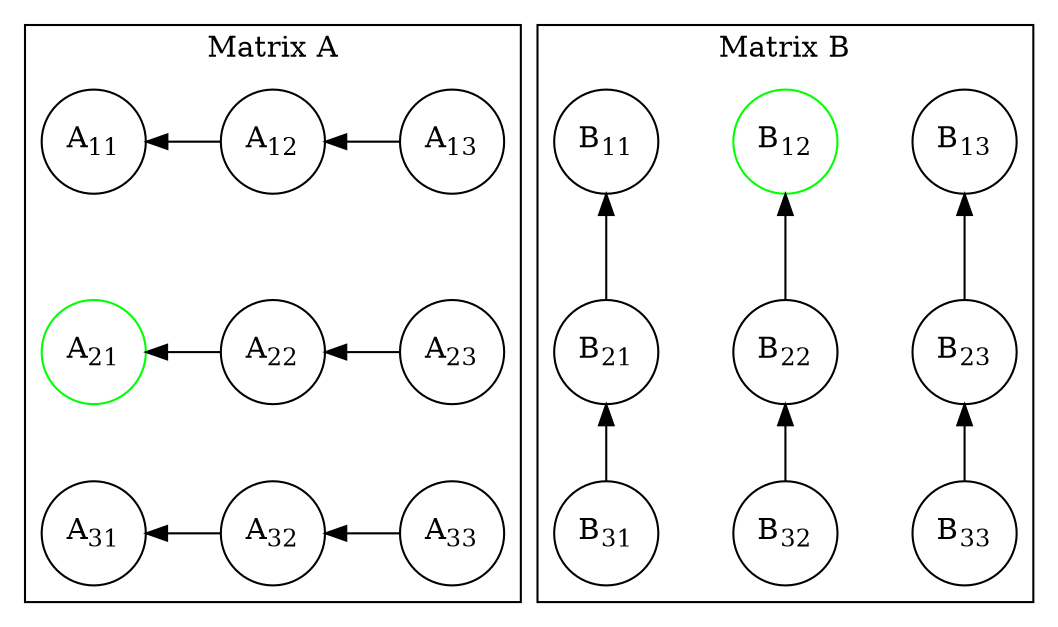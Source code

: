 digraph G {
  //splines="line";
  node [shape=circle,
      fixedsize=true, # don't allow nodes to change sizes dynamically
      width=0.7, nodesep = 0.5, ranksep = 0.5];  
  subgraph cluster_0 {
    nodesep = 0.5;
    //node[ shape = plaintext ];
    edge[dir="back"];//, style = invis];
    a[label = <A<SUB>11</SUB>>];
    b[label = <A<SUB>12</SUB>>];
    c[label = <A<SUB>13</SUB>>];
    d[label = <A<SUB>21</SUB>>, color = green];
    e[label = <A<SUB>22</SUB>>];
    f[label = <A<SUB>23</SUB>>];
    g[label = <A<SUB>31</SUB>>];
    h[label = <A<SUB>32</SUB>>];
    i[label = <A<SUB>33</SUB>>];
    label = "Matrix A";

    a -> b[label= " "];
    b -> c;
    a -> d[style=invis];
    d -> e;
    e -> f;
    d -> g[style=invis];
    g -> h;
    h -> i;
    c -> f[style=invis];
    f -> d[style=invis];

    {rank = same; a;b;c}
    {rank = same; d;e;f}
    {rank = same; g;h;i}
  }
  
  subgraph cluster_1 {
    nodesep = 0.5;
    edge [dir="back"];
    a1[label = <B<SUB>11</SUB>>];
    b1[label = <B<SUB>12</SUB>>, color = green];
    c1[label = <B<SUB>13</SUB>>];
    d1[label = <B<SUB>21</SUB>>];
    e1[label = <B<SUB>22</SUB>>];
    f1[label = <B<SUB>23</SUB>>];
    g1[label = <B<SUB>31</SUB>>];
    h1[label = <B<SUB>32</SUB>>];
    i1[label = <B<SUB>33</SUB>>];
    label = "Matrix B";

    c1 -> f1[label= " "];
    f1 -> i1;
    b1 -> e1;
    e1 -> h1;
  
    a1 -> b1[style=invis];
    b1 -> c1[style=invis];
    a1 -> d1;
    d1 -> e1[style=invis];
    e1 -> f1[style=invis];
    d1 -> g1;
    g1 -> h1[style=invis];
    h1 -> i1[style=invis];
    {rank = same; a1;b1;c1}
    {rank = same; d1;e1;f1}
    {rank = same; g1;h1;i1}
  }
} 
